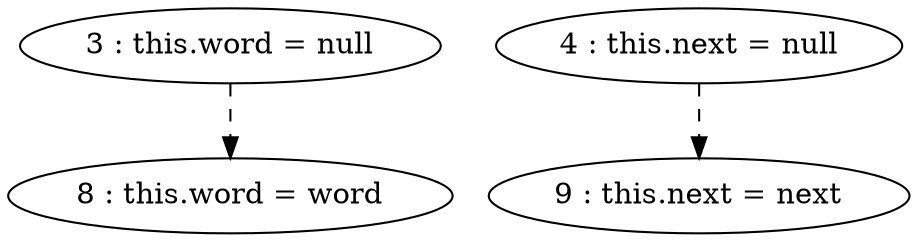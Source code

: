 digraph G {
"3 : this.word = null"
"3 : this.word = null" -> "8 : this.word = word" [style=dashed]
"4 : this.next = null"
"4 : this.next = null" -> "9 : this.next = next" [style=dashed]
"8 : this.word = word"
"9 : this.next = next"
}